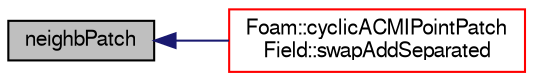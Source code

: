 digraph "neighbPatch"
{
  bgcolor="transparent";
  edge [fontname="FreeSans",fontsize="10",labelfontname="FreeSans",labelfontsize="10"];
  node [fontname="FreeSans",fontsize="10",shape=record];
  rankdir="LR";
  Node91 [label="neighbPatch",height=0.2,width=0.4,color="black", fillcolor="grey75", style="filled", fontcolor="black"];
  Node91 -> Node92 [dir="back",color="midnightblue",fontsize="10",style="solid",fontname="FreeSans"];
  Node92 [label="Foam::cyclicACMIPointPatch\lField::swapAddSeparated",height=0.2,width=0.4,color="red",URL="$a24922.html#a3aae157a027e0aa964e285d768f7ec86",tooltip="Complete swap of patch point values and add to local values. "];
}
